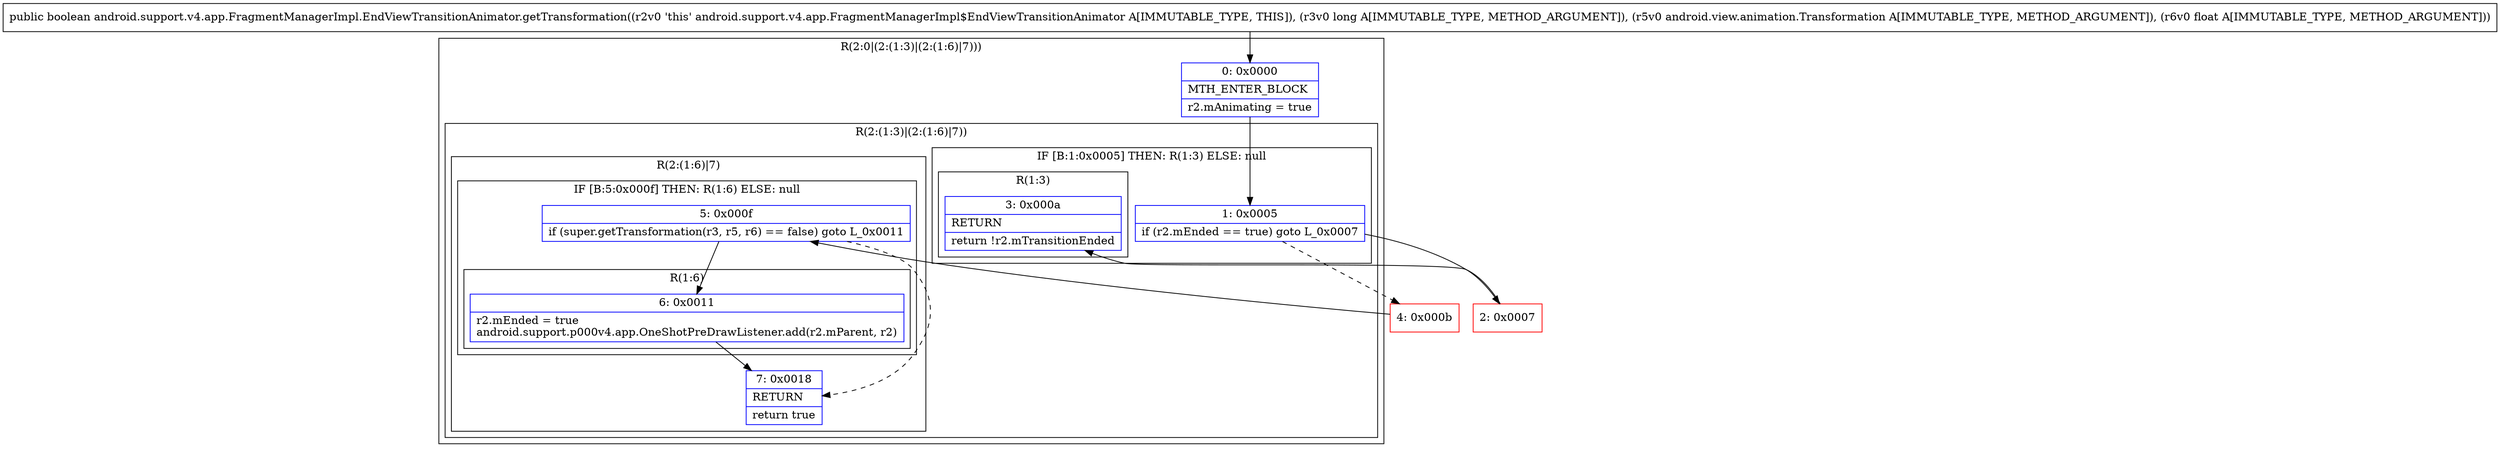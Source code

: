 digraph "CFG forandroid.support.v4.app.FragmentManagerImpl.EndViewTransitionAnimator.getTransformation(JLandroid\/view\/animation\/Transformation;F)Z" {
subgraph cluster_Region_1806920709 {
label = "R(2:0|(2:(1:3)|(2:(1:6)|7)))";
node [shape=record,color=blue];
Node_0 [shape=record,label="{0\:\ 0x0000|MTH_ENTER_BLOCK\l|r2.mAnimating = true\l}"];
subgraph cluster_Region_373698423 {
label = "R(2:(1:3)|(2:(1:6)|7))";
node [shape=record,color=blue];
subgraph cluster_IfRegion_1258779301 {
label = "IF [B:1:0x0005] THEN: R(1:3) ELSE: null";
node [shape=record,color=blue];
Node_1 [shape=record,label="{1\:\ 0x0005|if (r2.mEnded == true) goto L_0x0007\l}"];
subgraph cluster_Region_1832936459 {
label = "R(1:3)";
node [shape=record,color=blue];
Node_3 [shape=record,label="{3\:\ 0x000a|RETURN\l|return !r2.mTransitionEnded\l}"];
}
}
subgraph cluster_Region_501481186 {
label = "R(2:(1:6)|7)";
node [shape=record,color=blue];
subgraph cluster_IfRegion_989419454 {
label = "IF [B:5:0x000f] THEN: R(1:6) ELSE: null";
node [shape=record,color=blue];
Node_5 [shape=record,label="{5\:\ 0x000f|if (super.getTransformation(r3, r5, r6) == false) goto L_0x0011\l}"];
subgraph cluster_Region_1251711006 {
label = "R(1:6)";
node [shape=record,color=blue];
Node_6 [shape=record,label="{6\:\ 0x0011|r2.mEnded = true\landroid.support.p000v4.app.OneShotPreDrawListener.add(r2.mParent, r2)\l}"];
}
}
Node_7 [shape=record,label="{7\:\ 0x0018|RETURN\l|return true\l}"];
}
}
}
Node_2 [shape=record,color=red,label="{2\:\ 0x0007}"];
Node_4 [shape=record,color=red,label="{4\:\ 0x000b}"];
MethodNode[shape=record,label="{public boolean android.support.v4.app.FragmentManagerImpl.EndViewTransitionAnimator.getTransformation((r2v0 'this' android.support.v4.app.FragmentManagerImpl$EndViewTransitionAnimator A[IMMUTABLE_TYPE, THIS]), (r3v0 long A[IMMUTABLE_TYPE, METHOD_ARGUMENT]), (r5v0 android.view.animation.Transformation A[IMMUTABLE_TYPE, METHOD_ARGUMENT]), (r6v0 float A[IMMUTABLE_TYPE, METHOD_ARGUMENT])) }"];
MethodNode -> Node_0;
Node_0 -> Node_1;
Node_1 -> Node_2;
Node_1 -> Node_4[style=dashed];
Node_5 -> Node_6;
Node_5 -> Node_7[style=dashed];
Node_6 -> Node_7;
Node_2 -> Node_3;
Node_4 -> Node_5;
}


